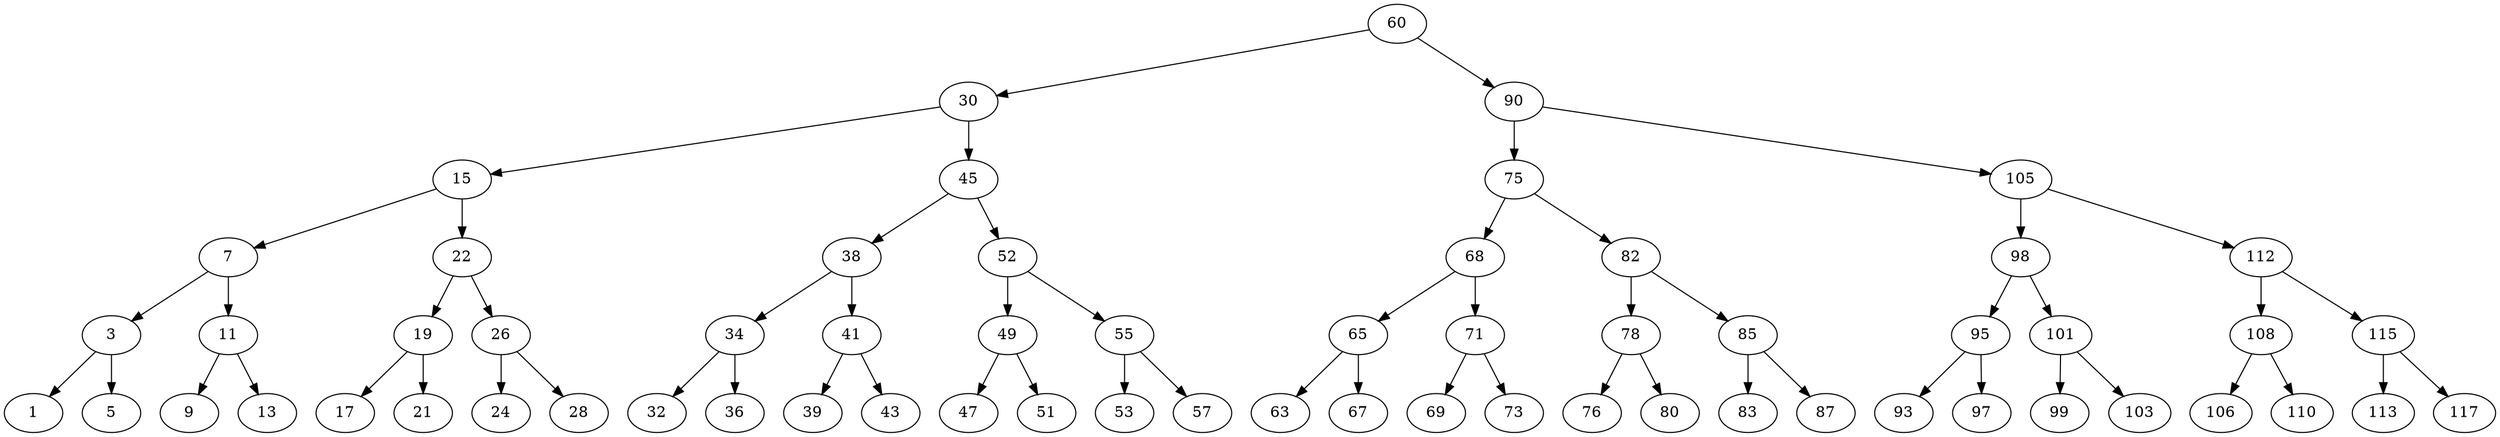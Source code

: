 digraph tree {
   60 -> 30;
    60 -> 90;
    30 -> 15;
    30 -> 45;
    90 -> 75;
    90 -> 105;
    15 -> 7;
    15 -> 22;
    45 -> 38;
    45 -> 52;
    75 -> 68;
    75 -> 82;
    105 -> 98;
    105 -> 112;
    7 -> 3;
    7 -> 11;
    22 -> 19;
    22 -> 26;
    38 -> 34;
    38 -> 41;
    52 -> 49;
    52 -> 55;
    68 -> 65;
    68 -> 71;
    82 -> 78;
    82 -> 85;
    98 -> 95;
    98 -> 101;
    112 -> 108;
    112 -> 115;
    3 -> 1;
    3 -> 5;
    11 -> 9;
    11 -> 13;
    19 -> 17;
    19 -> 21;
    26 -> 24;
    26 -> 28;
    34 -> 32;
    34 -> 36;
    41 -> 39;
    41 -> 43;
    49 -> 47;
    49 -> 51;
    55 -> 53;
    55 -> 57;
    65 -> 63;
    65 -> 67;
    71 -> 69;
    71 -> 73;
    78 -> 76;
    78 -> 80;
    85 -> 83;
    85 -> 87;
    95 -> 93;
    95 -> 97;
    101 -> 99;
    101 -> 103;
    108 -> 106;
    108 -> 110;
    115 -> 113;
    115 -> 117;
}
